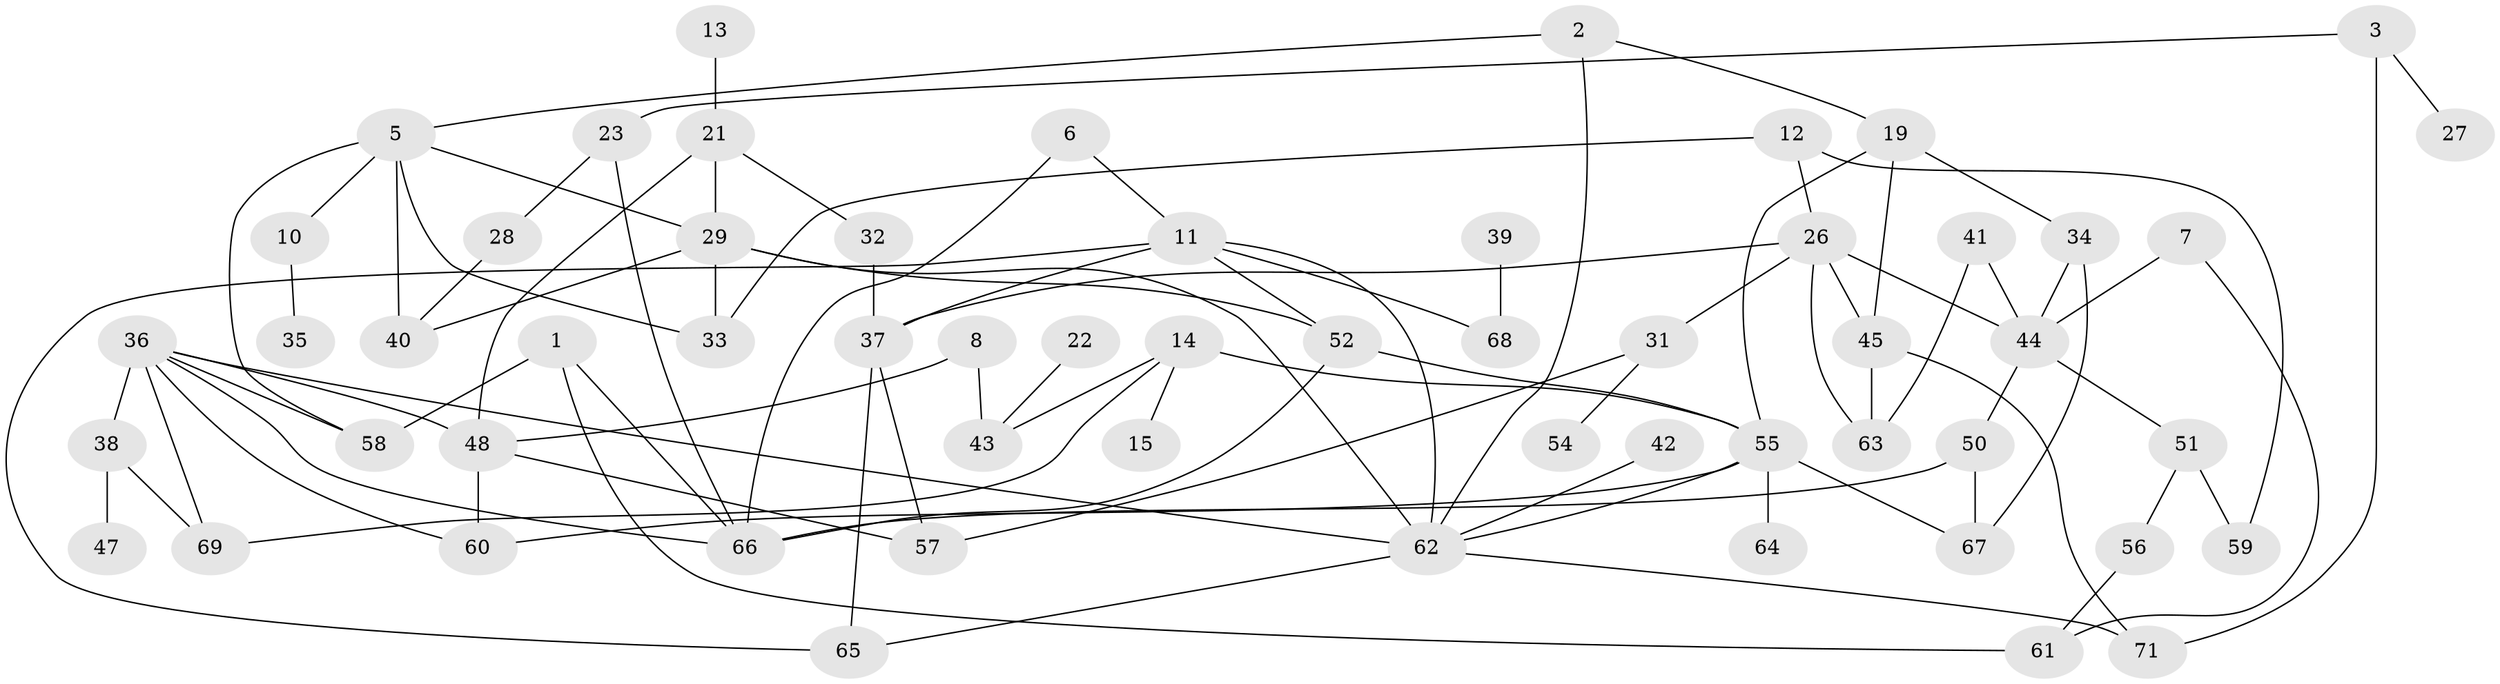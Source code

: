 // original degree distribution, {3: 0.25742574257425743, 4: 0.07920792079207921, 1: 0.1782178217821782, 0: 0.1188118811881188, 6: 0.0297029702970297, 2: 0.2376237623762376, 7: 0.0297029702970297, 5: 0.06930693069306931}
// Generated by graph-tools (version 1.1) at 2025/35/03/04/25 23:35:56]
// undirected, 58 vertices, 92 edges
graph export_dot {
  node [color=gray90,style=filled];
  1;
  2;
  3;
  5;
  6;
  7;
  8;
  10;
  11;
  12;
  13;
  14;
  15;
  19;
  21;
  22;
  23;
  26;
  27;
  28;
  29;
  31;
  32;
  33;
  34;
  35;
  36;
  37;
  38;
  39;
  40;
  41;
  42;
  43;
  44;
  45;
  47;
  48;
  50;
  51;
  52;
  54;
  55;
  56;
  57;
  58;
  59;
  60;
  61;
  62;
  63;
  64;
  65;
  66;
  67;
  68;
  69;
  71;
  1 -- 58 [weight=1.0];
  1 -- 61 [weight=1.0];
  1 -- 66 [weight=1.0];
  2 -- 5 [weight=1.0];
  2 -- 19 [weight=1.0];
  2 -- 62 [weight=1.0];
  3 -- 23 [weight=1.0];
  3 -- 27 [weight=1.0];
  3 -- 71 [weight=1.0];
  5 -- 10 [weight=1.0];
  5 -- 29 [weight=1.0];
  5 -- 33 [weight=1.0];
  5 -- 40 [weight=1.0];
  5 -- 58 [weight=1.0];
  6 -- 11 [weight=1.0];
  6 -- 66 [weight=1.0];
  7 -- 44 [weight=1.0];
  7 -- 61 [weight=1.0];
  8 -- 43 [weight=1.0];
  8 -- 48 [weight=1.0];
  10 -- 35 [weight=1.0];
  11 -- 37 [weight=1.0];
  11 -- 52 [weight=1.0];
  11 -- 62 [weight=1.0];
  11 -- 65 [weight=1.0];
  11 -- 68 [weight=1.0];
  12 -- 26 [weight=1.0];
  12 -- 33 [weight=1.0];
  12 -- 59 [weight=1.0];
  13 -- 21 [weight=1.0];
  14 -- 15 [weight=1.0];
  14 -- 43 [weight=1.0];
  14 -- 55 [weight=1.0];
  14 -- 69 [weight=1.0];
  19 -- 34 [weight=1.0];
  19 -- 45 [weight=1.0];
  19 -- 55 [weight=1.0];
  21 -- 29 [weight=2.0];
  21 -- 32 [weight=1.0];
  21 -- 48 [weight=2.0];
  22 -- 43 [weight=1.0];
  23 -- 28 [weight=1.0];
  23 -- 66 [weight=1.0];
  26 -- 31 [weight=1.0];
  26 -- 37 [weight=1.0];
  26 -- 44 [weight=1.0];
  26 -- 45 [weight=1.0];
  26 -- 63 [weight=1.0];
  28 -- 40 [weight=1.0];
  29 -- 33 [weight=1.0];
  29 -- 40 [weight=1.0];
  29 -- 52 [weight=1.0];
  29 -- 62 [weight=1.0];
  31 -- 54 [weight=1.0];
  31 -- 57 [weight=1.0];
  32 -- 37 [weight=1.0];
  34 -- 44 [weight=1.0];
  34 -- 67 [weight=1.0];
  36 -- 38 [weight=1.0];
  36 -- 48 [weight=1.0];
  36 -- 58 [weight=1.0];
  36 -- 60 [weight=1.0];
  36 -- 62 [weight=1.0];
  36 -- 66 [weight=1.0];
  36 -- 69 [weight=1.0];
  37 -- 57 [weight=1.0];
  37 -- 65 [weight=1.0];
  38 -- 47 [weight=1.0];
  38 -- 69 [weight=1.0];
  39 -- 68 [weight=1.0];
  41 -- 44 [weight=2.0];
  41 -- 63 [weight=1.0];
  42 -- 62 [weight=1.0];
  44 -- 50 [weight=1.0];
  44 -- 51 [weight=1.0];
  45 -- 63 [weight=1.0];
  45 -- 71 [weight=1.0];
  48 -- 57 [weight=1.0];
  48 -- 60 [weight=1.0];
  50 -- 66 [weight=1.0];
  50 -- 67 [weight=1.0];
  51 -- 56 [weight=1.0];
  51 -- 59 [weight=1.0];
  52 -- 55 [weight=1.0];
  52 -- 66 [weight=1.0];
  55 -- 60 [weight=1.0];
  55 -- 62 [weight=1.0];
  55 -- 64 [weight=1.0];
  55 -- 67 [weight=1.0];
  56 -- 61 [weight=1.0];
  62 -- 65 [weight=1.0];
  62 -- 71 [weight=1.0];
}
